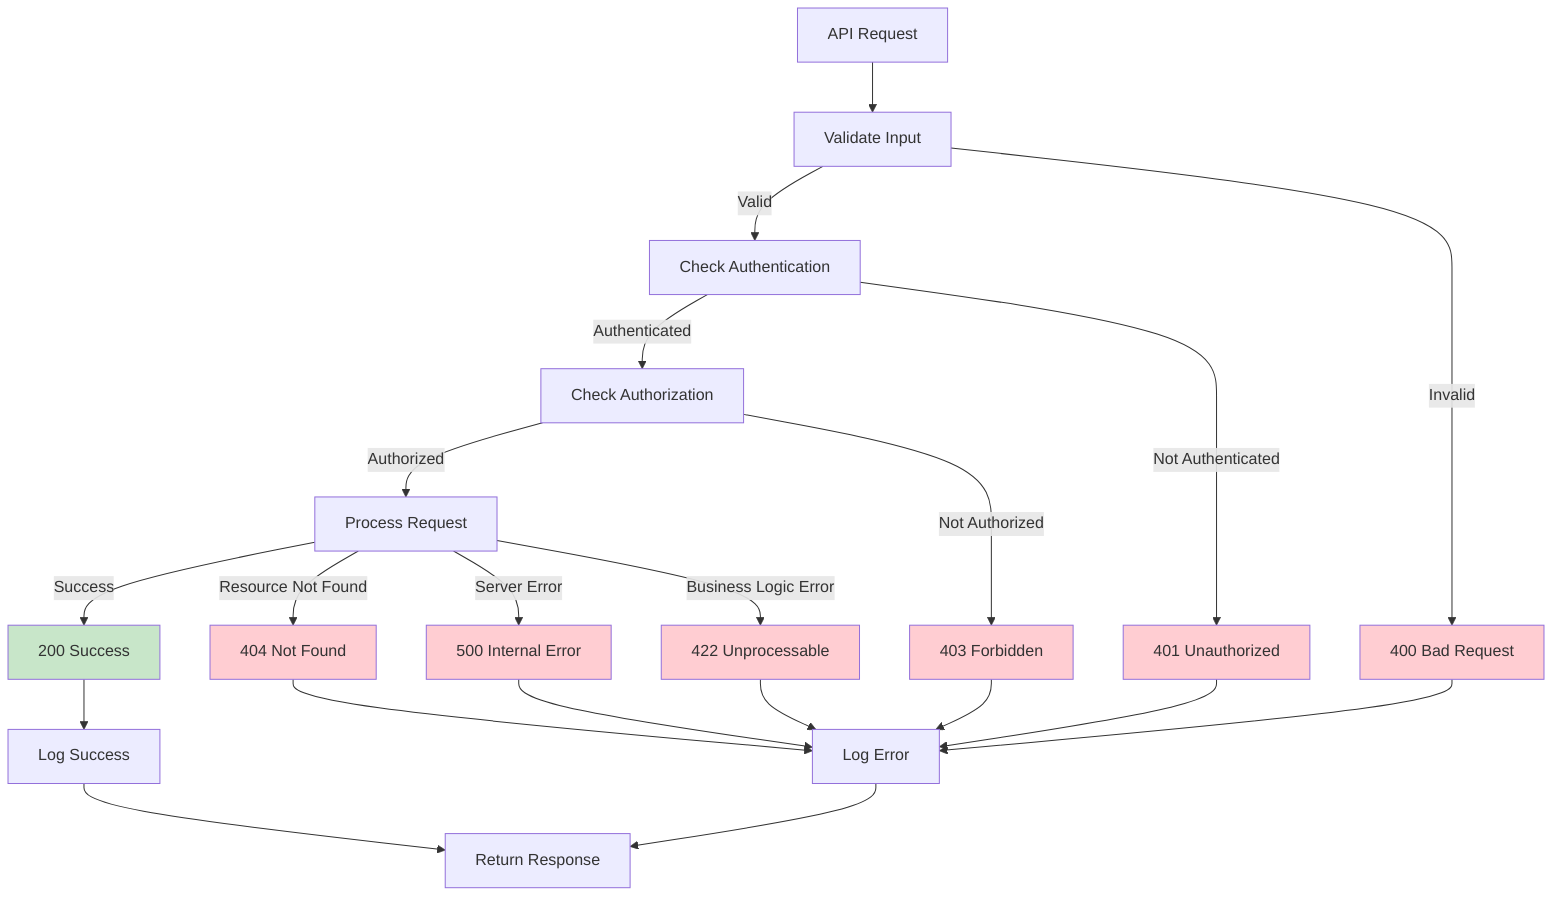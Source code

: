 flowchart TD
    REQUEST[API Request] --> VALIDATE[Validate Input]
    VALIDATE -->|Valid| AUTH_CHECK[Check Authentication]
    VALIDATE -->|Invalid| ERROR_400[400 Bad Request]
    
    AUTH_CHECK -->|Authenticated| AUTHORIZE[Check Authorization]
    AUTH_CHECK -->|Not Authenticated| ERROR_401[401 Unauthorized]
    
    AUTHORIZE -->|Authorized| PROCESS[Process Request]
    AUTHORIZE -->|Not Authorized| ERROR_403[403 Forbidden]
    
    PROCESS -->|Success| SUCCESS_200[200 Success]
    PROCESS -->|Resource Not Found| ERROR_404[404 Not Found]
    PROCESS -->|Server Error| ERROR_500[500 Internal Error]
    PROCESS -->|Business Logic Error| ERROR_422[422 Unprocessable]
    
    SUCCESS_200 --> LOG_SUCCESS[Log Success]
    ERROR_400 --> LOG_ERROR[Log Error]
    ERROR_401 --> LOG_ERROR
    ERROR_403 --> LOG_ERROR
    ERROR_404 --> LOG_ERROR
    ERROR_422 --> LOG_ERROR
    ERROR_500 --> LOG_ERROR
    
    LOG_SUCCESS --> RESPONSE[Return Response]
    LOG_ERROR --> RESPONSE
    
    style SUCCESS_200 fill:#c8e6c9
    style ERROR_400 fill:#ffcdd2
    style ERROR_401 fill:#ffcdd2
    style ERROR_403 fill:#ffcdd2
    style ERROR_404 fill:#ffcdd2
    style ERROR_422 fill:#ffcdd2
    style ERROR_500 fill:#ffcdd2